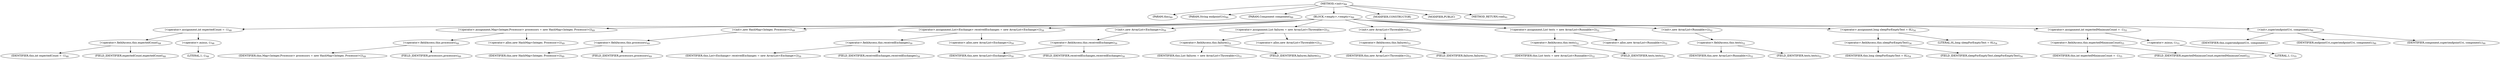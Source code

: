 digraph "&lt;init&gt;" {  
"272" [label = <(METHOD,&lt;init&gt;)<SUB>89</SUB>> ]
"4" [label = <(PARAM,this)<SUB>89</SUB>> ]
"273" [label = <(PARAM,String endpointUri)<SUB>89</SUB>> ]
"274" [label = <(PARAM,Component component)<SUB>89</SUB>> ]
"275" [label = <(BLOCK,&lt;empty&gt;,&lt;empty&gt;)<SUB>89</SUB>> ]
"276" [label = <(&lt;operator&gt;.assignment,int expectedCount = -1)<SUB>48</SUB>> ]
"277" [label = <(&lt;operator&gt;.fieldAccess,this.expectedCount)<SUB>48</SUB>> ]
"278" [label = <(IDENTIFIER,this,int expectedCount = -1)<SUB>48</SUB>> ]
"279" [label = <(FIELD_IDENTIFIER,expectedCount,expectedCount)<SUB>48</SUB>> ]
"280" [label = <(&lt;operator&gt;.minus,-1)<SUB>48</SUB>> ]
"281" [label = <(LITERAL,1,-1)<SUB>48</SUB>> ]
"282" [label = <(&lt;operator&gt;.assignment,Map&lt;Integer,Processor&gt; processors = new HashMap&lt;Integer, Processor&gt;())<SUB>49</SUB>> ]
"283" [label = <(&lt;operator&gt;.fieldAccess,this.processors)<SUB>49</SUB>> ]
"284" [label = <(IDENTIFIER,this,Map&lt;Integer,Processor&gt; processors = new HashMap&lt;Integer, Processor&gt;())<SUB>49</SUB>> ]
"285" [label = <(FIELD_IDENTIFIER,processors,processors)<SUB>49</SUB>> ]
"286" [label = <(&lt;operator&gt;.alloc,new HashMap&lt;Integer, Processor&gt;())<SUB>49</SUB>> ]
"287" [label = <(&lt;init&gt;,new HashMap&lt;Integer, Processor&gt;())<SUB>49</SUB>> ]
"288" [label = <(&lt;operator&gt;.fieldAccess,this.processors)<SUB>49</SUB>> ]
"289" [label = <(IDENTIFIER,this,new HashMap&lt;Integer, Processor&gt;())<SUB>49</SUB>> ]
"290" [label = <(FIELD_IDENTIFIER,processors,processors)<SUB>49</SUB>> ]
"291" [label = <(&lt;operator&gt;.assignment,List&lt;Exchange&gt; receivedExchanges = new ArrayList&lt;Exchange&gt;())<SUB>50</SUB>> ]
"292" [label = <(&lt;operator&gt;.fieldAccess,this.receivedExchanges)<SUB>50</SUB>> ]
"293" [label = <(IDENTIFIER,this,List&lt;Exchange&gt; receivedExchanges = new ArrayList&lt;Exchange&gt;())<SUB>50</SUB>> ]
"294" [label = <(FIELD_IDENTIFIER,receivedExchanges,receivedExchanges)<SUB>50</SUB>> ]
"295" [label = <(&lt;operator&gt;.alloc,new ArrayList&lt;Exchange&gt;())<SUB>50</SUB>> ]
"296" [label = <(&lt;init&gt;,new ArrayList&lt;Exchange&gt;())<SUB>50</SUB>> ]
"297" [label = <(&lt;operator&gt;.fieldAccess,this.receivedExchanges)<SUB>50</SUB>> ]
"298" [label = <(IDENTIFIER,this,new ArrayList&lt;Exchange&gt;())<SUB>50</SUB>> ]
"299" [label = <(FIELD_IDENTIFIER,receivedExchanges,receivedExchanges)<SUB>50</SUB>> ]
"300" [label = <(&lt;operator&gt;.assignment,List failures = new ArrayList&lt;Throwable&gt;())<SUB>51</SUB>> ]
"301" [label = <(&lt;operator&gt;.fieldAccess,this.failures)<SUB>51</SUB>> ]
"302" [label = <(IDENTIFIER,this,List failures = new ArrayList&lt;Throwable&gt;())<SUB>51</SUB>> ]
"303" [label = <(FIELD_IDENTIFIER,failures,failures)<SUB>51</SUB>> ]
"304" [label = <(&lt;operator&gt;.alloc,new ArrayList&lt;Throwable&gt;())<SUB>51</SUB>> ]
"305" [label = <(&lt;init&gt;,new ArrayList&lt;Throwable&gt;())<SUB>51</SUB>> ]
"306" [label = <(&lt;operator&gt;.fieldAccess,this.failures)<SUB>51</SUB>> ]
"307" [label = <(IDENTIFIER,this,new ArrayList&lt;Throwable&gt;())<SUB>51</SUB>> ]
"308" [label = <(FIELD_IDENTIFIER,failures,failures)<SUB>51</SUB>> ]
"309" [label = <(&lt;operator&gt;.assignment,List tests = new ArrayList&lt;Runnable&gt;())<SUB>52</SUB>> ]
"310" [label = <(&lt;operator&gt;.fieldAccess,this.tests)<SUB>52</SUB>> ]
"311" [label = <(IDENTIFIER,this,List tests = new ArrayList&lt;Runnable&gt;())<SUB>52</SUB>> ]
"312" [label = <(FIELD_IDENTIFIER,tests,tests)<SUB>52</SUB>> ]
"313" [label = <(&lt;operator&gt;.alloc,new ArrayList&lt;Runnable&gt;())<SUB>52</SUB>> ]
"314" [label = <(&lt;init&gt;,new ArrayList&lt;Runnable&gt;())<SUB>52</SUB>> ]
"315" [label = <(&lt;operator&gt;.fieldAccess,this.tests)<SUB>52</SUB>> ]
"316" [label = <(IDENTIFIER,this,new ArrayList&lt;Runnable&gt;())<SUB>52</SUB>> ]
"317" [label = <(FIELD_IDENTIFIER,tests,tests)<SUB>52</SUB>> ]
"318" [label = <(&lt;operator&gt;.assignment,long sleepForEmptyTest = 0L)<SUB>54</SUB>> ]
"319" [label = <(&lt;operator&gt;.fieldAccess,this.sleepForEmptyTest)<SUB>54</SUB>> ]
"320" [label = <(IDENTIFIER,this,long sleepForEmptyTest = 0L)<SUB>54</SUB>> ]
"321" [label = <(FIELD_IDENTIFIER,sleepForEmptyTest,sleepForEmptyTest)<SUB>54</SUB>> ]
"322" [label = <(LITERAL,0L,long sleepForEmptyTest = 0L)<SUB>54</SUB>> ]
"323" [label = <(&lt;operator&gt;.assignment,int expectedMinimumCount = -1)<SUB>55</SUB>> ]
"324" [label = <(&lt;operator&gt;.fieldAccess,this.expectedMinimumCount)<SUB>55</SUB>> ]
"325" [label = <(IDENTIFIER,this,int expectedMinimumCount = -1)<SUB>55</SUB>> ]
"326" [label = <(FIELD_IDENTIFIER,expectedMinimumCount,expectedMinimumCount)<SUB>55</SUB>> ]
"327" [label = <(&lt;operator&gt;.minus,-1)<SUB>55</SUB>> ]
"328" [label = <(LITERAL,1,-1)<SUB>55</SUB>> ]
"329" [label = <(&lt;init&gt;,super(endpointUri, component);)<SUB>90</SUB>> ]
"3" [label = <(IDENTIFIER,this,super(endpointUri, component);)> ]
"330" [label = <(IDENTIFIER,endpointUri,super(endpointUri, component);)<SUB>90</SUB>> ]
"331" [label = <(IDENTIFIER,component,super(endpointUri, component);)<SUB>90</SUB>> ]
"332" [label = <(MODIFIER,CONSTRUCTOR)> ]
"333" [label = <(MODIFIER,PUBLIC)> ]
"334" [label = <(METHOD_RETURN,void)<SUB>91</SUB>> ]
  "272" -> "4" 
  "272" -> "273" 
  "272" -> "274" 
  "272" -> "275" 
  "272" -> "332" 
  "272" -> "333" 
  "272" -> "334" 
  "275" -> "276" 
  "275" -> "282" 
  "275" -> "287" 
  "275" -> "291" 
  "275" -> "296" 
  "275" -> "300" 
  "275" -> "305" 
  "275" -> "309" 
  "275" -> "314" 
  "275" -> "318" 
  "275" -> "323" 
  "275" -> "329" 
  "276" -> "277" 
  "276" -> "280" 
  "277" -> "278" 
  "277" -> "279" 
  "280" -> "281" 
  "282" -> "283" 
  "282" -> "286" 
  "283" -> "284" 
  "283" -> "285" 
  "287" -> "288" 
  "288" -> "289" 
  "288" -> "290" 
  "291" -> "292" 
  "291" -> "295" 
  "292" -> "293" 
  "292" -> "294" 
  "296" -> "297" 
  "297" -> "298" 
  "297" -> "299" 
  "300" -> "301" 
  "300" -> "304" 
  "301" -> "302" 
  "301" -> "303" 
  "305" -> "306" 
  "306" -> "307" 
  "306" -> "308" 
  "309" -> "310" 
  "309" -> "313" 
  "310" -> "311" 
  "310" -> "312" 
  "314" -> "315" 
  "315" -> "316" 
  "315" -> "317" 
  "318" -> "319" 
  "318" -> "322" 
  "319" -> "320" 
  "319" -> "321" 
  "323" -> "324" 
  "323" -> "327" 
  "324" -> "325" 
  "324" -> "326" 
  "327" -> "328" 
  "329" -> "3" 
  "329" -> "330" 
  "329" -> "331" 
}
